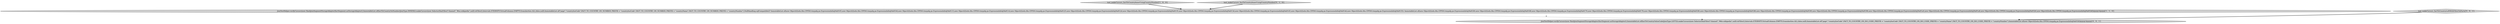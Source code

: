 digraph {
3 [style = filled, label = "JoinTestHelper.verifyCursors(new HashJoinSegmentStorageAdapter(factSegment.asStorageAdapter(),ImmutableList.of(factToCountryOnIsoCode(JoinType.LEFT))).makeCursors(new SelectorDimFilter(\"channel\",\"#de.wikipedia\",null).toFilter(),Intervals.ETERNITY,VirtualColumns.EMPTY,Granularities.ALL,false,null),ImmutableList.of(\"page\",\"countryIsoCode\",FACT_TO_COUNTRY_ON_ISO_CODE_PREFIX + \"countryIsoCode\",FACT_TO_COUNTRY_ON_ISO_CODE_PREFIX + \"countryName\",FACT_TO_COUNTRY_ON_ISO_CODE_PREFIX + \"countryNumber\"),ImmutableList.of(new Object((((edu.fdu.CPPDG.tinypdg.pe.ExpressionInfo@9a91fd))@@@3@@@['0', '0', '1']", fillcolor = lightgray, shape = ellipse image = "AAA0AAABBB3BBB"];
0 [style = filled, label = "JoinTestHelper.verifyCursors(new HashJoinSegmentStorageAdapter(factSegment.asStorageAdapter(),ImmutableList.of(factToCountryOnNumber(JoinType.INNER))).makeCursors(new SelectorDimFilter(\"channel\",\"#en.wikipedia\",null).toFilter(),Intervals.ETERNITY,VirtualColumns.EMPTY,Granularities.ALL,false,null),ImmutableList.of(\"page\",\"countryIsoCode\",FACT_TO_COUNTRY_ON_NUMBER_PREFIX + \"countryIsoCode\",FACT_TO_COUNTRY_ON_NUMBER_PREFIX + \"countryName\",FACT_TO_COUNTRY_ON_NUMBER_PREFIX + \"countryNumber\"),NullHandling.sqlCompatible()? ImmutableList.of(new Object((((edu.fdu.CPPDG.tinypdg.pe.ExpressionInfo@9a9105,new Object((((edu.fdu.CPPDG.tinypdg.pe.ExpressionInfo@9a910d,new Object((((edu.fdu.CPPDG.tinypdg.pe.ExpressionInfo@9a9115,new Object((((edu.fdu.CPPDG.tinypdg.pe.ExpressionInfo@9a911d,new Object((((edu.fdu.CPPDG.tinypdg.pe.ExpressionInfo@9a9125,new Object((((edu.fdu.CPPDG.tinypdg.pe.ExpressionInfo@9a912d,new Object((((edu.fdu.CPPDG.tinypdg.pe.ExpressionInfo@9a9135,new Object((((edu.fdu.CPPDG.tinypdg.pe.ExpressionInfo@9a913d,new Object((((edu.fdu.CPPDG.tinypdg.pe.ExpressionInfo@9a9145,new Object((((edu.fdu.CPPDG.tinypdg.pe.ExpressionInfo@9a914d,new Object((((edu.fdu.CPPDG.tinypdg.pe.ExpressionInfo@9a9155): ImmutableList.of(new Object((((edu.fdu.CPPDG.tinypdg.pe.ExpressionInfo@9a9160,new Object((((edu.fdu.CPPDG.tinypdg.pe.ExpressionInfo@9a9168,new Object((((edu.fdu.CPPDG.tinypdg.pe.ExpressionInfo@9a9170,new Object((((edu.fdu.CPPDG.tinypdg.pe.ExpressionInfo@9a9178,new Object((((edu.fdu.CPPDG.tinypdg.pe.ExpressionInfo@9a9180,new Object((((edu.fdu.CPPDG.tinypdg.pe.ExpressionInfo@9a9188,new Object((((edu.fdu.CPPDG.tinypdg.pe.ExpressionInfo@9a9190,new Object((((edu.fdu.CPPDG.tinypdg.pe.ExpressionInfo@9a9198,new Object((((edu.fdu.CPPDG.tinypdg.pe.ExpressionInfo@9a91a0,new Object((((edu.fdu.CPPDG.tinypdg.pe.ExpressionInfo@9a91a8,new Object((((edu.fdu.CPPDG.tinypdg.pe.ExpressionInfo@9a91b0,new Object((((edu.fdu.CPPDG.tinypdg.pe.ExpressionInfo@9a91b8))@@@3@@@['1', '1', '0']", fillcolor = lightgray, shape = ellipse image = "AAA0AAABBB1BBB"];
1 [style = filled, label = "test_makeCursors_factToCountryInnerUsingCountryNumber['1', '0', '0']", fillcolor = lightgray, shape = diamond image = "AAA0AAABBB1BBB"];
2 [style = filled, label = "test_makeCursors_factToCountryInnerUsingCountryNumber['0', '1', '0']", fillcolor = lightgray, shape = diamond image = "AAA0AAABBB2BBB"];
4 [style = filled, label = "test_makeCursors_factToCountryLeftWithFilterOnFacts['0', '0', '1']", fillcolor = lightgray, shape = diamond image = "AAA0AAABBB3BBB"];
2->0 [style = bold, label=""];
0->3 [style = dashed, label="0"];
4->3 [style = bold, label=""];
1->0 [style = bold, label=""];
}

